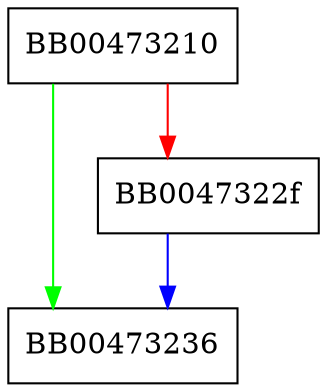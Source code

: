 digraph generate_cookie_callback {
  node [shape="box"];
  graph [splines=ortho];
  BB00473210 -> BB00473236 [color="green"];
  BB00473210 -> BB0047322f [color="red"];
  BB0047322f -> BB00473236 [color="blue"];
}